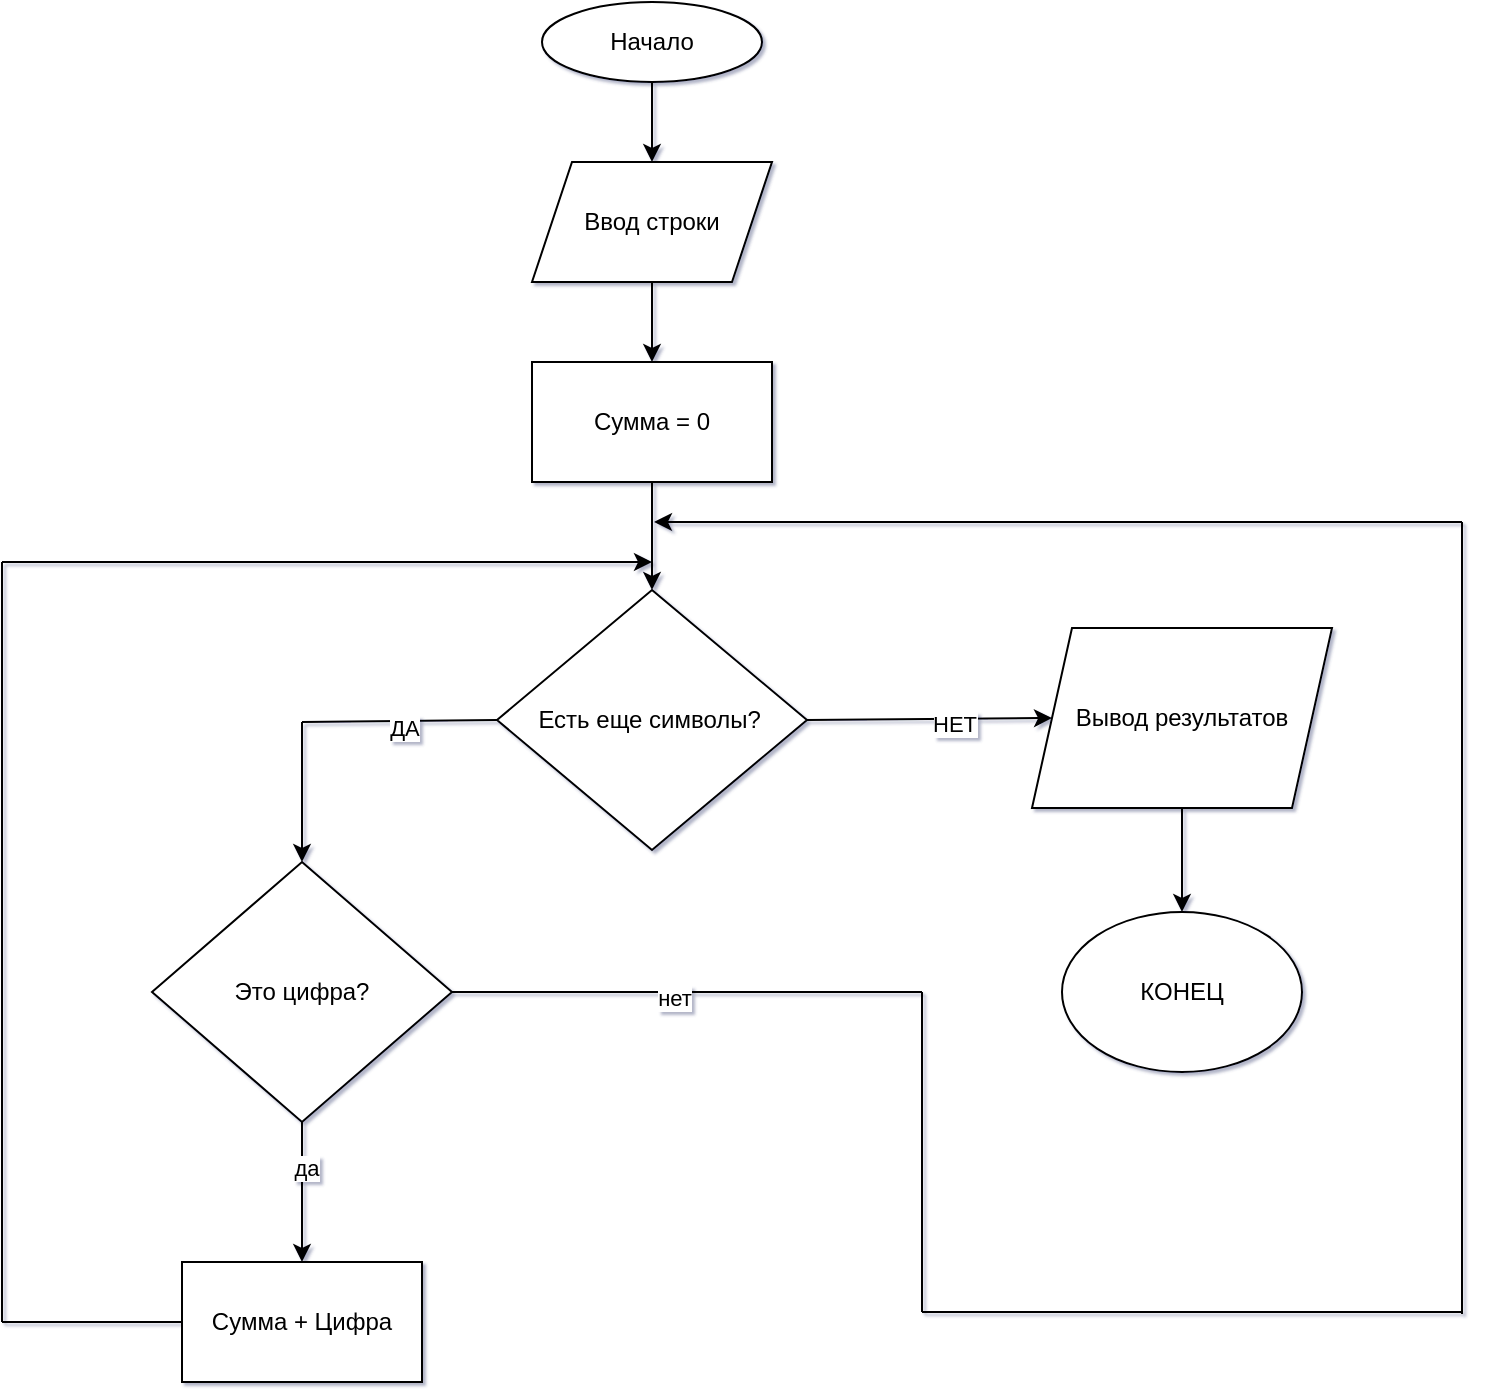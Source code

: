<mxfile version="26.0.9">
  <diagram id="C5RBs43oDa-KdzZeNtuy" name="Page-1">
    <mxGraphModel dx="1884" dy="1102" grid="1" gridSize="10" guides="1" tooltips="1" connect="1" arrows="1" fold="1" page="1" pageScale="1" pageWidth="827" pageHeight="1169" background="none" math="0" shadow="1" adaptiveColors="auto">
      <root>
        <mxCell id="WIyWlLk6GJQsqaUBKTNV-0" />
        <mxCell id="WIyWlLk6GJQsqaUBKTNV-1" parent="WIyWlLk6GJQsqaUBKTNV-0" />
        <mxCell id="QgcuTpKS09o0N34MUJT3-8" value="&lt;font style=&quot;vertical-align: inherit;&quot;&gt;&lt;font style=&quot;vertical-align: inherit;&quot;&gt;Начало&lt;/font&gt;&lt;/font&gt;" style="ellipse;whiteSpace=wrap;html=1;" parent="WIyWlLk6GJQsqaUBKTNV-1" vertex="1">
          <mxGeometry x="310" y="10" width="110" height="40" as="geometry" />
        </mxCell>
        <mxCell id="QgcuTpKS09o0N34MUJT3-9" value="&lt;font style=&quot;vertical-align: inherit;&quot;&gt;&lt;font style=&quot;vertical-align: inherit;&quot;&gt;Ввод строки&lt;/font&gt;&lt;/font&gt;" style="shape=parallelogram;perimeter=parallelogramPerimeter;whiteSpace=wrap;html=1;fixedSize=1;" parent="WIyWlLk6GJQsqaUBKTNV-1" vertex="1">
          <mxGeometry x="305" y="90" width="120" height="60" as="geometry" />
        </mxCell>
        <mxCell id="QgcuTpKS09o0N34MUJT3-11" value="&lt;font style=&quot;vertical-align: inherit;&quot;&gt;&lt;font style=&quot;vertical-align: inherit;&quot;&gt;Сумма = 0&lt;/font&gt;&lt;/font&gt;" style="rounded=0;whiteSpace=wrap;html=1;" parent="WIyWlLk6GJQsqaUBKTNV-1" vertex="1">
          <mxGeometry x="305" y="190" width="120" height="60" as="geometry" />
        </mxCell>
        <mxCell id="QgcuTpKS09o0N34MUJT3-13" value="&lt;font style=&quot;vertical-align: inherit;&quot;&gt;&lt;font style=&quot;vertical-align: inherit;&quot;&gt;&lt;font style=&quot;vertical-align: inherit;&quot;&gt;&lt;font style=&quot;vertical-align: inherit;&quot;&gt;Есть еще символы?&amp;nbsp;&lt;/font&gt;&lt;/font&gt;&lt;/font&gt;&lt;/font&gt;" style="rhombus;whiteSpace=wrap;html=1;" parent="WIyWlLk6GJQsqaUBKTNV-1" vertex="1">
          <mxGeometry x="287.5" y="304" width="155" height="130" as="geometry" />
        </mxCell>
        <mxCell id="QgcuTpKS09o0N34MUJT3-14" value="&lt;font style=&quot;vertical-align: inherit;&quot;&gt;&lt;font style=&quot;vertical-align: inherit;&quot;&gt;Это цифра?&lt;/font&gt;&lt;/font&gt;" style="rhombus;whiteSpace=wrap;html=1;" parent="WIyWlLk6GJQsqaUBKTNV-1" vertex="1">
          <mxGeometry x="115" y="440" width="150" height="130" as="geometry" />
        </mxCell>
        <mxCell id="QgcuTpKS09o0N34MUJT3-16" value="&lt;font style=&quot;vertical-align: inherit;&quot;&gt;&lt;font style=&quot;vertical-align: inherit;&quot;&gt;КОНЕЦ&lt;/font&gt;&lt;/font&gt;" style="ellipse;whiteSpace=wrap;html=1;" parent="WIyWlLk6GJQsqaUBKTNV-1" vertex="1">
          <mxGeometry x="570" y="465" width="120" height="80" as="geometry" />
        </mxCell>
        <mxCell id="QgcuTpKS09o0N34MUJT3-17" value="&lt;font style=&quot;vertical-align: inherit;&quot;&gt;&lt;font style=&quot;vertical-align: inherit;&quot;&gt;&lt;font style=&quot;vertical-align: inherit;&quot;&gt;&lt;font style=&quot;vertical-align: inherit;&quot;&gt;Вывод результатов&lt;/font&gt;&lt;/font&gt;&lt;/font&gt;&lt;/font&gt;" style="shape=parallelogram;perimeter=parallelogramPerimeter;whiteSpace=wrap;html=1;fixedSize=1;" parent="WIyWlLk6GJQsqaUBKTNV-1" vertex="1">
          <mxGeometry x="555" y="323" width="150" height="90" as="geometry" />
        </mxCell>
        <mxCell id="QgcuTpKS09o0N34MUJT3-18" value="&lt;font style=&quot;vertical-align: inherit;&quot;&gt;&lt;font style=&quot;vertical-align: inherit;&quot;&gt;Сумма + Цифра&lt;/font&gt;&lt;/font&gt;" style="rounded=0;whiteSpace=wrap;html=1;" parent="WIyWlLk6GJQsqaUBKTNV-1" vertex="1">
          <mxGeometry x="130" y="640" width="120" height="60" as="geometry" />
        </mxCell>
        <mxCell id="QgcuTpKS09o0N34MUJT3-19" value="" style="endArrow=classic;html=1;rounded=0;exitX=0.5;exitY=1;exitDx=0;exitDy=0;entryX=0.5;entryY=0;entryDx=0;entryDy=0;" parent="WIyWlLk6GJQsqaUBKTNV-1" source="QgcuTpKS09o0N34MUJT3-8" target="QgcuTpKS09o0N34MUJT3-9" edge="1">
          <mxGeometry width="50" height="50" relative="1" as="geometry">
            <mxPoint x="380" y="380" as="sourcePoint" />
            <mxPoint x="430" y="330" as="targetPoint" />
          </mxGeometry>
        </mxCell>
        <mxCell id="QgcuTpKS09o0N34MUJT3-20" value="" style="endArrow=classic;html=1;rounded=0;exitX=0.5;exitY=1;exitDx=0;exitDy=0;entryX=0.5;entryY=0;entryDx=0;entryDy=0;" parent="WIyWlLk6GJQsqaUBKTNV-1" source="QgcuTpKS09o0N34MUJT3-9" target="QgcuTpKS09o0N34MUJT3-11" edge="1">
          <mxGeometry width="50" height="50" relative="1" as="geometry">
            <mxPoint x="380" y="380" as="sourcePoint" />
            <mxPoint x="430" y="330" as="targetPoint" />
          </mxGeometry>
        </mxCell>
        <mxCell id="QgcuTpKS09o0N34MUJT3-21" value="" style="endArrow=classic;html=1;rounded=0;exitX=0.5;exitY=1;exitDx=0;exitDy=0;entryX=0.5;entryY=0;entryDx=0;entryDy=0;" parent="WIyWlLk6GJQsqaUBKTNV-1" source="QgcuTpKS09o0N34MUJT3-11" target="QgcuTpKS09o0N34MUJT3-13" edge="1">
          <mxGeometry width="50" height="50" relative="1" as="geometry">
            <mxPoint x="380" y="380" as="sourcePoint" />
            <mxPoint x="430" y="330" as="targetPoint" />
          </mxGeometry>
        </mxCell>
        <mxCell id="QgcuTpKS09o0N34MUJT3-22" value="" style="endArrow=none;html=1;rounded=0;exitX=0;exitY=0.5;exitDx=0;exitDy=0;" parent="WIyWlLk6GJQsqaUBKTNV-1" source="QgcuTpKS09o0N34MUJT3-13" edge="1">
          <mxGeometry width="50" height="50" relative="1" as="geometry">
            <mxPoint x="380" y="380" as="sourcePoint" />
            <mxPoint x="190" y="370" as="targetPoint" />
          </mxGeometry>
        </mxCell>
        <mxCell id="QgcuTpKS09o0N34MUJT3-25" value="&lt;font style=&quot;vertical-align: inherit;&quot;&gt;&lt;font style=&quot;vertical-align: inherit;&quot;&gt;ДА&lt;/font&gt;&lt;/font&gt;" style="edgeLabel;html=1;align=center;verticalAlign=middle;resizable=0;points=[];" parent="QgcuTpKS09o0N34MUJT3-22" vertex="1" connectable="0">
          <mxGeometry x="-0.018" y="3" relative="1" as="geometry">
            <mxPoint x="1" as="offset" />
          </mxGeometry>
        </mxCell>
        <mxCell id="QgcuTpKS09o0N34MUJT3-24" value="" style="endArrow=classic;html=1;rounded=0;entryX=0.5;entryY=0;entryDx=0;entryDy=0;" parent="WIyWlLk6GJQsqaUBKTNV-1" target="QgcuTpKS09o0N34MUJT3-14" edge="1">
          <mxGeometry width="50" height="50" relative="1" as="geometry">
            <mxPoint x="190" y="370" as="sourcePoint" />
            <mxPoint x="430" y="330" as="targetPoint" />
          </mxGeometry>
        </mxCell>
        <mxCell id="QgcuTpKS09o0N34MUJT3-26" value="" style="endArrow=classic;html=1;rounded=0;exitX=0.5;exitY=1;exitDx=0;exitDy=0;entryX=0.5;entryY=0;entryDx=0;entryDy=0;" parent="WIyWlLk6GJQsqaUBKTNV-1" source="QgcuTpKS09o0N34MUJT3-14" target="QgcuTpKS09o0N34MUJT3-18" edge="1">
          <mxGeometry width="50" height="50" relative="1" as="geometry">
            <mxPoint x="380" y="380" as="sourcePoint" />
            <mxPoint x="430" y="330" as="targetPoint" />
          </mxGeometry>
        </mxCell>
        <mxCell id="QgcuTpKS09o0N34MUJT3-42" value="&lt;font style=&quot;vertical-align: inherit;&quot;&gt;&lt;font style=&quot;vertical-align: inherit;&quot;&gt;да&lt;/font&gt;&lt;/font&gt;" style="edgeLabel;html=1;align=center;verticalAlign=middle;resizable=0;points=[];" parent="QgcuTpKS09o0N34MUJT3-26" vertex="1" connectable="0">
          <mxGeometry x="-0.357" y="2" relative="1" as="geometry">
            <mxPoint as="offset" />
          </mxGeometry>
        </mxCell>
        <mxCell id="QgcuTpKS09o0N34MUJT3-27" value="" style="endArrow=classic;html=1;rounded=0;entryX=0;entryY=0.5;entryDx=0;entryDy=0;exitX=1;exitY=0.5;exitDx=0;exitDy=0;" parent="WIyWlLk6GJQsqaUBKTNV-1" source="QgcuTpKS09o0N34MUJT3-13" target="QgcuTpKS09o0N34MUJT3-17" edge="1">
          <mxGeometry width="50" height="50" relative="1" as="geometry">
            <mxPoint x="380" y="380" as="sourcePoint" />
            <mxPoint x="430" y="330" as="targetPoint" />
          </mxGeometry>
        </mxCell>
        <mxCell id="QgcuTpKS09o0N34MUJT3-28" value="&lt;font style=&quot;vertical-align: inherit;&quot;&gt;&lt;font style=&quot;vertical-align: inherit;&quot;&gt;НЕТ&lt;/font&gt;&lt;/font&gt;" style="edgeLabel;html=1;align=center;verticalAlign=middle;resizable=0;points=[];" parent="QgcuTpKS09o0N34MUJT3-27" vertex="1" connectable="0">
          <mxGeometry x="0.189" y="-2" relative="1" as="geometry">
            <mxPoint as="offset" />
          </mxGeometry>
        </mxCell>
        <mxCell id="QgcuTpKS09o0N34MUJT3-29" value="" style="endArrow=classic;html=1;rounded=0;entryX=0.5;entryY=0;entryDx=0;entryDy=0;exitX=0.5;exitY=1;exitDx=0;exitDy=0;" parent="WIyWlLk6GJQsqaUBKTNV-1" source="QgcuTpKS09o0N34MUJT3-17" target="QgcuTpKS09o0N34MUJT3-16" edge="1">
          <mxGeometry width="50" height="50" relative="1" as="geometry">
            <mxPoint x="380" y="380" as="sourcePoint" />
            <mxPoint x="430" y="330" as="targetPoint" />
          </mxGeometry>
        </mxCell>
        <mxCell id="QgcuTpKS09o0N34MUJT3-30" value="" style="endArrow=none;html=1;rounded=0;exitX=0;exitY=0.5;exitDx=0;exitDy=0;" parent="WIyWlLk6GJQsqaUBKTNV-1" source="QgcuTpKS09o0N34MUJT3-18" edge="1">
          <mxGeometry width="50" height="50" relative="1" as="geometry">
            <mxPoint x="380" y="380" as="sourcePoint" />
            <mxPoint x="40" y="670" as="targetPoint" />
          </mxGeometry>
        </mxCell>
        <mxCell id="QgcuTpKS09o0N34MUJT3-31" value="" style="endArrow=none;html=1;rounded=0;" parent="WIyWlLk6GJQsqaUBKTNV-1" edge="1">
          <mxGeometry width="50" height="50" relative="1" as="geometry">
            <mxPoint x="40" y="670" as="sourcePoint" />
            <mxPoint x="40" y="290" as="targetPoint" />
          </mxGeometry>
        </mxCell>
        <mxCell id="QgcuTpKS09o0N34MUJT3-32" value="" style="endArrow=none;html=1;rounded=0;" parent="WIyWlLk6GJQsqaUBKTNV-1" edge="1">
          <mxGeometry width="50" height="50" relative="1" as="geometry">
            <mxPoint x="40" y="290" as="sourcePoint" />
            <mxPoint x="310" y="290" as="targetPoint" />
          </mxGeometry>
        </mxCell>
        <mxCell id="QgcuTpKS09o0N34MUJT3-33" value="" style="endArrow=classic;html=1;rounded=0;" parent="WIyWlLk6GJQsqaUBKTNV-1" edge="1">
          <mxGeometry width="50" height="50" relative="1" as="geometry">
            <mxPoint x="310" y="290" as="sourcePoint" />
            <mxPoint x="365" y="290" as="targetPoint" />
          </mxGeometry>
        </mxCell>
        <mxCell id="QgcuTpKS09o0N34MUJT3-35" value="" style="endArrow=none;html=1;rounded=0;exitX=1;exitY=0.5;exitDx=0;exitDy=0;" parent="WIyWlLk6GJQsqaUBKTNV-1" source="QgcuTpKS09o0N34MUJT3-14" edge="1">
          <mxGeometry width="50" height="50" relative="1" as="geometry">
            <mxPoint x="350" y="420" as="sourcePoint" />
            <mxPoint x="500" y="505" as="targetPoint" />
          </mxGeometry>
        </mxCell>
        <mxCell id="QgcuTpKS09o0N34MUJT3-41" value="&lt;font style=&quot;vertical-align: inherit;&quot;&gt;&lt;font style=&quot;vertical-align: inherit;&quot;&gt;нет&lt;/font&gt;&lt;/font&gt;" style="edgeLabel;html=1;align=center;verticalAlign=middle;resizable=0;points=[];" parent="QgcuTpKS09o0N34MUJT3-35" vertex="1" connectable="0">
          <mxGeometry x="-0.047" y="-3" relative="1" as="geometry">
            <mxPoint x="-1" as="offset" />
          </mxGeometry>
        </mxCell>
        <mxCell id="QgcuTpKS09o0N34MUJT3-37" value="" style="endArrow=none;html=1;rounded=0;" parent="WIyWlLk6GJQsqaUBKTNV-1" edge="1">
          <mxGeometry width="50" height="50" relative="1" as="geometry">
            <mxPoint x="500" y="505" as="sourcePoint" />
            <mxPoint x="500" y="665" as="targetPoint" />
          </mxGeometry>
        </mxCell>
        <mxCell id="QgcuTpKS09o0N34MUJT3-38" value="" style="endArrow=none;html=1;rounded=0;" parent="WIyWlLk6GJQsqaUBKTNV-1" edge="1">
          <mxGeometry width="50" height="50" relative="1" as="geometry">
            <mxPoint x="500" y="665" as="sourcePoint" />
            <mxPoint x="770" y="665" as="targetPoint" />
          </mxGeometry>
        </mxCell>
        <mxCell id="QgcuTpKS09o0N34MUJT3-39" value="" style="endArrow=none;html=1;rounded=0;targetPerimeterSpacing=0;sourcePerimeterSpacing=9;strokeWidth=1;endSize=6;jumpSize=6;" parent="WIyWlLk6GJQsqaUBKTNV-1" edge="1">
          <mxGeometry width="50" height="50" relative="1" as="geometry">
            <mxPoint x="770" y="270" as="sourcePoint" />
            <mxPoint x="770" y="666" as="targetPoint" />
          </mxGeometry>
        </mxCell>
        <mxCell id="QgcuTpKS09o0N34MUJT3-40" value="" style="endArrow=classic;html=1;rounded=0;" parent="WIyWlLk6GJQsqaUBKTNV-1" edge="1">
          <mxGeometry width="50" height="50" relative="1" as="geometry">
            <mxPoint x="770" y="270" as="sourcePoint" />
            <mxPoint x="366" y="270" as="targetPoint" />
          </mxGeometry>
        </mxCell>
      </root>
    </mxGraphModel>
  </diagram>
</mxfile>
